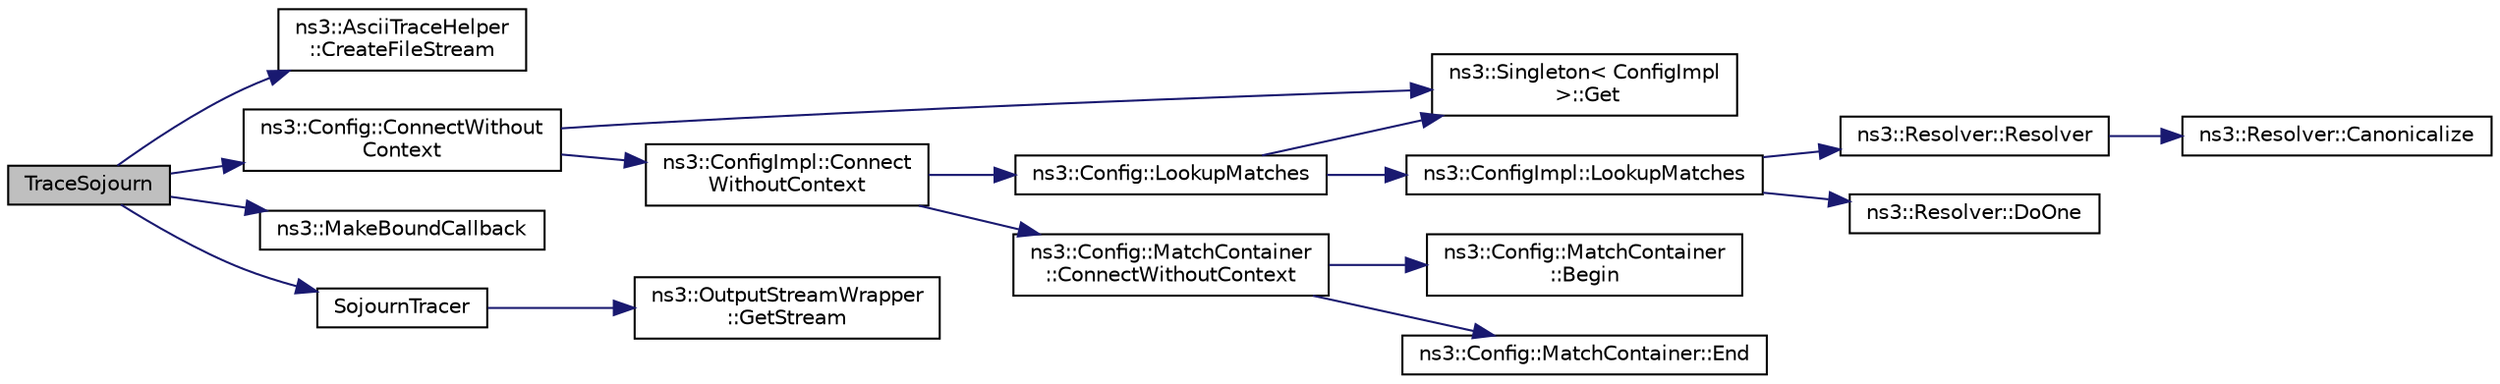 digraph "TraceSojourn"
{
  edge [fontname="Helvetica",fontsize="10",labelfontname="Helvetica",labelfontsize="10"];
  node [fontname="Helvetica",fontsize="10",shape=record];
  rankdir="LR";
  Node1 [label="TraceSojourn",height=0.2,width=0.4,color="black", fillcolor="grey75", style="filled", fontcolor="black"];
  Node1 -> Node2 [color="midnightblue",fontsize="10",style="solid"];
  Node2 [label="ns3::AsciiTraceHelper\l::CreateFileStream",height=0.2,width=0.4,color="black", fillcolor="white", style="filled",URL="$dd/da2/classns3_1_1AsciiTraceHelper.html#a44960bf2ca32835024eaedd26d1c4f94",tooltip="Create and initialize an output stream object we&#39;ll use to write the traced bits. ..."];
  Node1 -> Node3 [color="midnightblue",fontsize="10",style="solid"];
  Node3 [label="ns3::Config::ConnectWithout\lContext",height=0.2,width=0.4,color="black", fillcolor="white", style="filled",URL="$d1/d44/group__config.html#gaa2f896aa7021f95fffabc80b2ec22e08"];
  Node3 -> Node4 [color="midnightblue",fontsize="10",style="solid"];
  Node4 [label="ns3::Singleton\< ConfigImpl\l \>::Get",height=0.2,width=0.4,color="black", fillcolor="white", style="filled",URL="$d8/d77/classns3_1_1Singleton.html#a80a2cd3c25a27ea72add7a9f7a141ffa"];
  Node3 -> Node5 [color="midnightblue",fontsize="10",style="solid"];
  Node5 [label="ns3::ConfigImpl::Connect\lWithoutContext",height=0.2,width=0.4,color="black", fillcolor="white", style="filled",URL="$d1/dbd/classns3_1_1ConfigImpl.html#aa0db4dcd16fd336f39054a21634f6989"];
  Node5 -> Node6 [color="midnightblue",fontsize="10",style="solid"];
  Node6 [label="ns3::Config::LookupMatches",height=0.2,width=0.4,color="black", fillcolor="white", style="filled",URL="$d1/d44/group__config.html#ga74aeb63f8f50b4a98043351552ef7db6"];
  Node6 -> Node4 [color="midnightblue",fontsize="10",style="solid"];
  Node6 -> Node7 [color="midnightblue",fontsize="10",style="solid"];
  Node7 [label="ns3::ConfigImpl::LookupMatches",height=0.2,width=0.4,color="black", fillcolor="white", style="filled",URL="$d1/dbd/classns3_1_1ConfigImpl.html#a15729299768695aa09a7ac0ba2c3b7e9"];
  Node7 -> Node8 [color="midnightblue",fontsize="10",style="solid"];
  Node8 [label="ns3::Resolver::Resolver",height=0.2,width=0.4,color="black", fillcolor="white", style="filled",URL="$d4/dc4/classns3_1_1Resolver.html#aacc39f1f92a6a127e71210936f7f7d35"];
  Node8 -> Node9 [color="midnightblue",fontsize="10",style="solid"];
  Node9 [label="ns3::Resolver::Canonicalize",height=0.2,width=0.4,color="black", fillcolor="white", style="filled",URL="$d4/dc4/classns3_1_1Resolver.html#a17e3b2dbd56da7d36782f3926713b48f"];
  Node7 -> Node10 [color="midnightblue",fontsize="10",style="solid"];
  Node10 [label="ns3::Resolver::DoOne",height=0.2,width=0.4,color="black", fillcolor="white", style="filled",URL="$d4/dc4/classns3_1_1Resolver.html#afba9f35df8976f26b6de7be7350a49d4"];
  Node5 -> Node11 [color="midnightblue",fontsize="10",style="solid"];
  Node11 [label="ns3::Config::MatchContainer\l::ConnectWithoutContext",height=0.2,width=0.4,color="black", fillcolor="white", style="filled",URL="$d5/d7e/classns3_1_1Config_1_1MatchContainer.html#abde4278558c2fca751704264381e75da"];
  Node11 -> Node12 [color="midnightblue",fontsize="10",style="solid"];
  Node12 [label="ns3::Config::MatchContainer\l::Begin",height=0.2,width=0.4,color="black", fillcolor="white", style="filled",URL="$d5/d7e/classns3_1_1Config_1_1MatchContainer.html#a2e43e17fd626a590ec5f53e6fea4fcbd"];
  Node11 -> Node13 [color="midnightblue",fontsize="10",style="solid"];
  Node13 [label="ns3::Config::MatchContainer::End",height=0.2,width=0.4,color="black", fillcolor="white", style="filled",URL="$d5/d7e/classns3_1_1Config_1_1MatchContainer.html#a2d1d324e932a984033ffdf1a61784d9c"];
  Node1 -> Node14 [color="midnightblue",fontsize="10",style="solid"];
  Node14 [label="ns3::MakeBoundCallback",height=0.2,width=0.4,color="black", fillcolor="white", style="filled",URL="$de/d40/group__makeboundcallback.html#ga1725d6362e6065faa0709f7c93f8d770"];
  Node1 -> Node15 [color="midnightblue",fontsize="10",style="solid"];
  Node15 [label="SojournTracer",height=0.2,width=0.4,color="black", fillcolor="white", style="filled",URL="$d9/d5d/codel-vs-pfifo-asymmetric_8cc.html#abe5b5ba0be4971f9a8889b1f517637d9"];
  Node15 -> Node16 [color="midnightblue",fontsize="10",style="solid"];
  Node16 [label="ns3::OutputStreamWrapper\l::GetStream",height=0.2,width=0.4,color="black", fillcolor="white", style="filled",URL="$dc/d54/classns3_1_1OutputStreamWrapper.html#a0cf30a4188ab6fdae2b2ab74db11acc2"];
}
